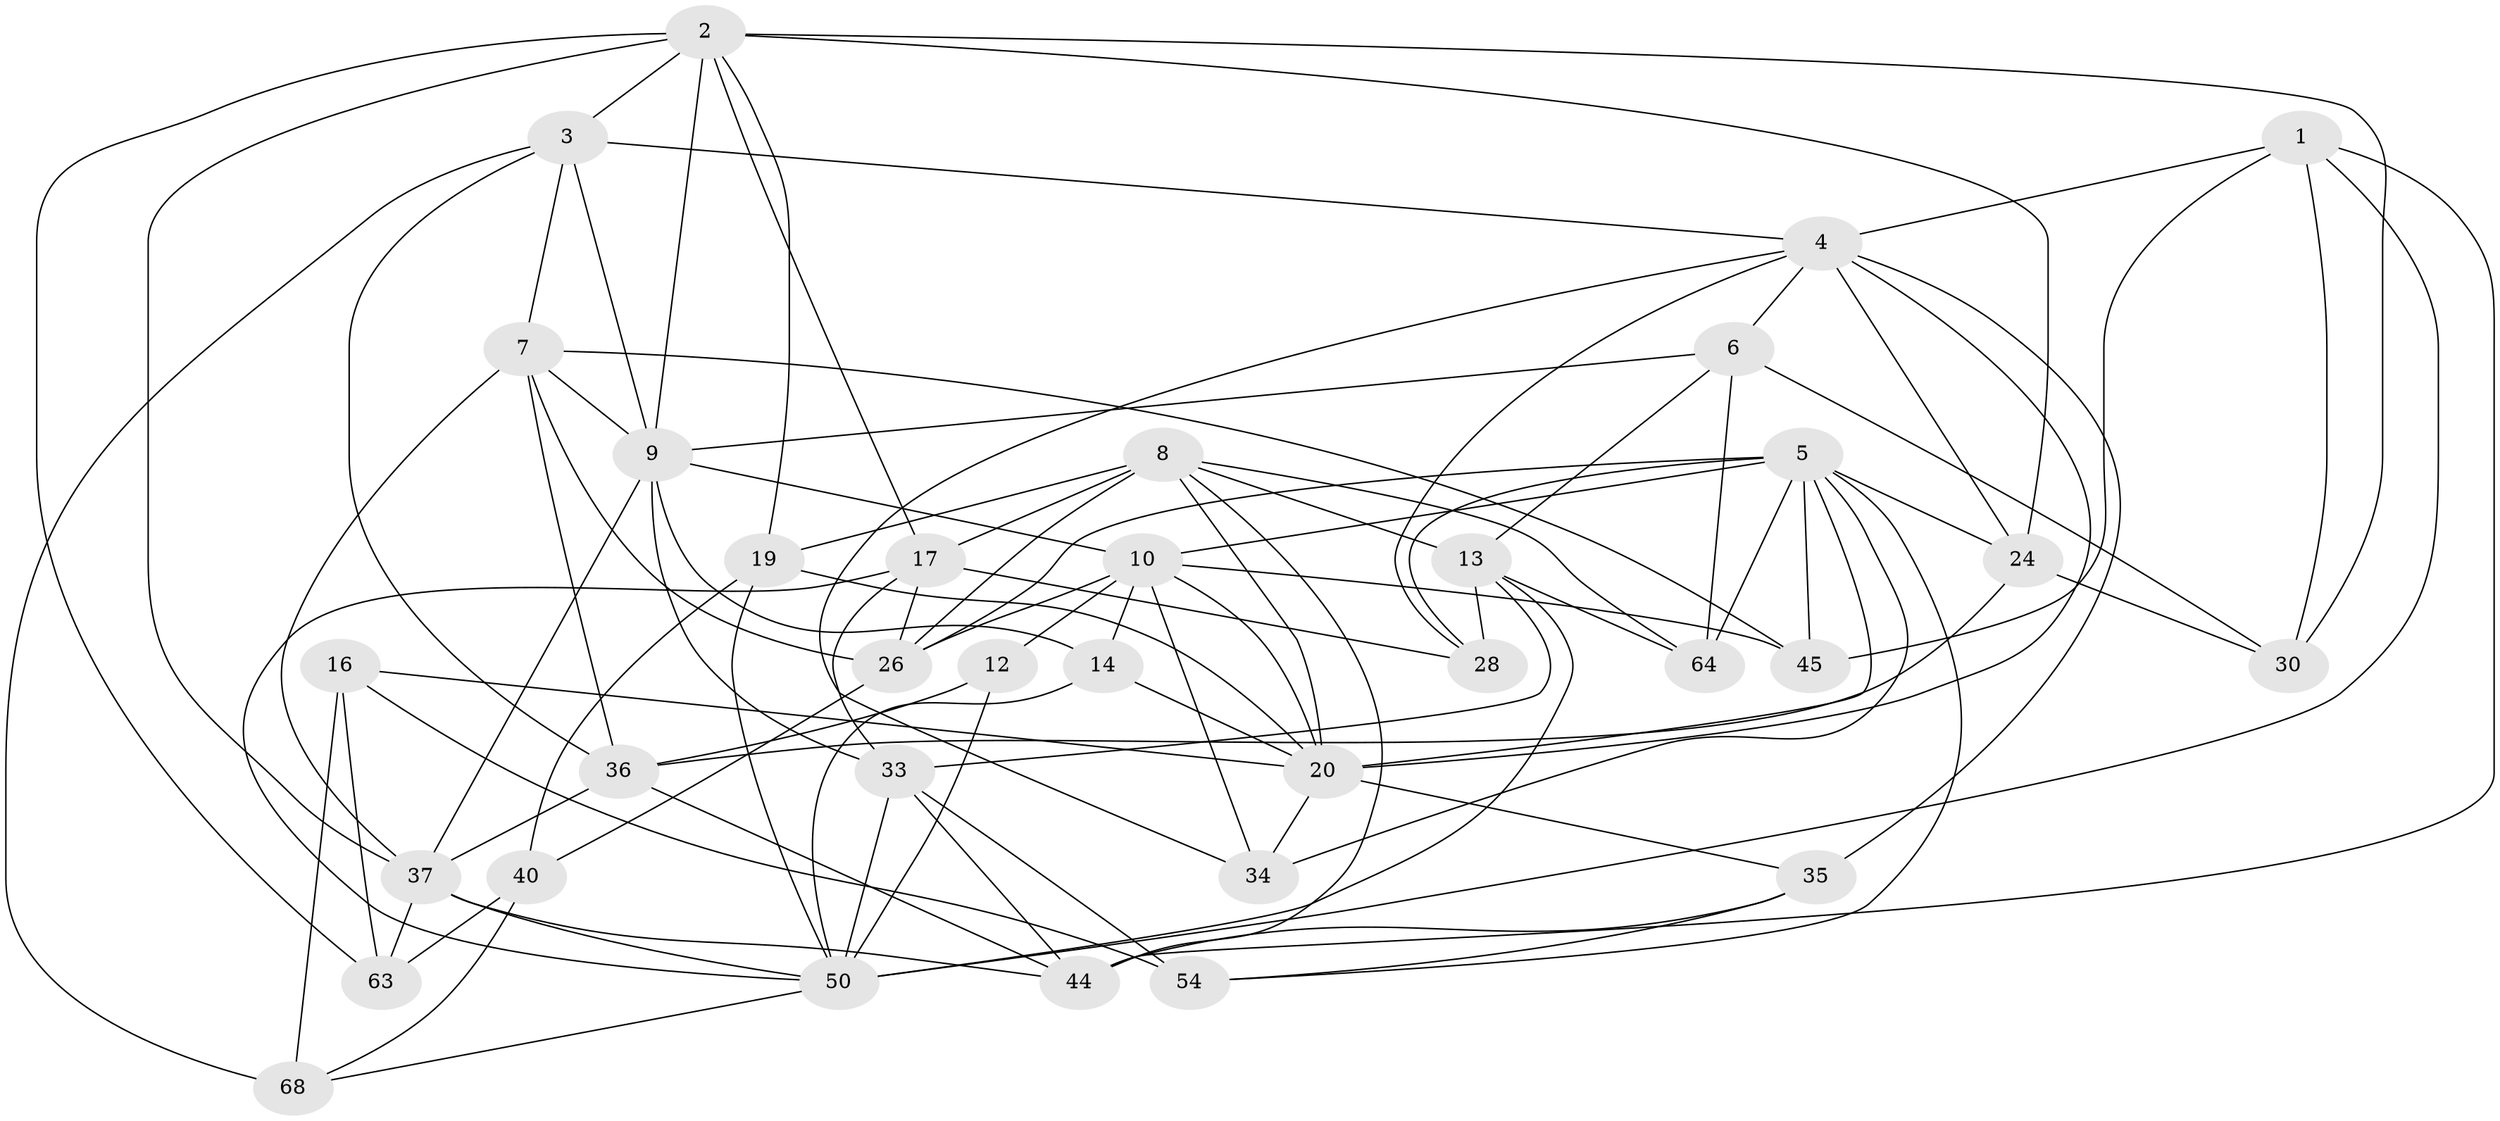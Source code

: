 // original degree distribution, {4: 1.0}
// Generated by graph-tools (version 1.1) at 2025/16/03/09/25 04:16:27]
// undirected, 34 vertices, 96 edges
graph export_dot {
graph [start="1"]
  node [color=gray90,style=filled];
  1 [super="+69"];
  2 [super="+49+21"];
  3 [super="+11"];
  4 [super="+51+18"];
  5 [super="+32"];
  6 [super="+43"];
  7 [super="+57"];
  8 [super="+22"];
  9 [super="+38+67"];
  10 [super="+15"];
  12;
  13 [super="+41"];
  14;
  16;
  17 [super="+42"];
  19 [super="+39"];
  20 [super="+23"];
  24 [super="+62"];
  26 [super="+27"];
  28;
  30;
  33 [super="+46"];
  34;
  35;
  36 [super="+61"];
  37 [super="+48+53"];
  40;
  44 [super="+60"];
  45;
  50 [super="+55+52"];
  54;
  63;
  64;
  68;
  1 -- 44;
  1 -- 4;
  1 -- 50 [weight=2];
  1 -- 45;
  1 -- 30;
  2 -- 30;
  2 -- 3;
  2 -- 37;
  2 -- 19;
  2 -- 24;
  2 -- 63;
  2 -- 9;
  2 -- 17;
  3 -- 7;
  3 -- 68;
  3 -- 36;
  3 -- 4;
  3 -- 9;
  4 -- 34;
  4 -- 35;
  4 -- 28;
  4 -- 20 [weight=2];
  4 -- 24;
  4 -- 6 [weight=2];
  5 -- 26;
  5 -- 45;
  5 -- 10;
  5 -- 64;
  5 -- 34;
  5 -- 54;
  5 -- 28;
  5 -- 20;
  5 -- 24 [weight=2];
  6 -- 64;
  6 -- 13;
  6 -- 9;
  6 -- 30;
  7 -- 45;
  7 -- 26;
  7 -- 37;
  7 -- 9;
  7 -- 36;
  8 -- 13;
  8 -- 20;
  8 -- 44;
  8 -- 64;
  8 -- 19 [weight=2];
  8 -- 26;
  8 -- 17;
  9 -- 10;
  9 -- 37;
  9 -- 14;
  9 -- 33;
  10 -- 14;
  10 -- 20;
  10 -- 26;
  10 -- 34;
  10 -- 12;
  10 -- 45;
  12 -- 50;
  12 -- 36 [weight=2];
  13 -- 64;
  13 -- 33;
  13 -- 28;
  13 -- 50;
  14 -- 20;
  14 -- 50;
  16 -- 68;
  16 -- 54;
  16 -- 63;
  16 -- 20;
  17 -- 28;
  17 -- 33;
  17 -- 26;
  17 -- 50;
  19 -- 40;
  19 -- 50;
  19 -- 20;
  20 -- 34;
  20 -- 35;
  24 -- 36;
  24 -- 30;
  26 -- 40;
  33 -- 54;
  33 -- 44;
  33 -- 50;
  35 -- 54;
  35 -- 44;
  36 -- 44;
  36 -- 37 [weight=2];
  37 -- 63;
  37 -- 44;
  37 -- 50;
  40 -- 63;
  40 -- 68;
  50 -- 68;
}
